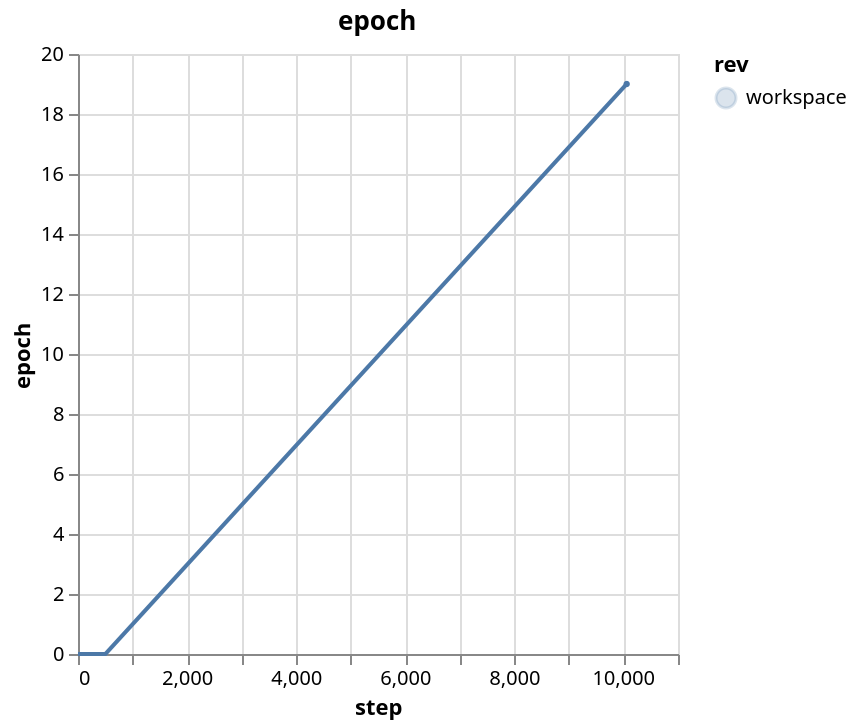 {
  "$schema": "https://vega.github.io/schema/vega-lite/v5.json",
  "data": {
    "values": [
      {
        "step": "502",
        "epoch": "0",
        "rev": "workspace"
      },
      {
        "step": "502",
        "epoch": "0",
        "rev": "workspace"
      },
      {
        "step": "1005",
        "epoch": "1",
        "rev": "workspace"
      },
      {
        "step": "1005",
        "epoch": "1",
        "rev": "workspace"
      },
      {
        "step": "1508",
        "epoch": "2",
        "rev": "workspace"
      },
      {
        "step": "1508",
        "epoch": "2",
        "rev": "workspace"
      },
      {
        "step": "2011",
        "epoch": "3",
        "rev": "workspace"
      },
      {
        "step": "2011",
        "epoch": "3",
        "rev": "workspace"
      },
      {
        "step": "2514",
        "epoch": "4",
        "rev": "workspace"
      },
      {
        "step": "2514",
        "epoch": "4",
        "rev": "workspace"
      },
      {
        "step": "3017",
        "epoch": "5",
        "rev": "workspace"
      },
      {
        "step": "3017",
        "epoch": "5",
        "rev": "workspace"
      },
      {
        "step": "3520",
        "epoch": "6",
        "rev": "workspace"
      },
      {
        "step": "3520",
        "epoch": "6",
        "rev": "workspace"
      },
      {
        "step": "4023",
        "epoch": "7",
        "rev": "workspace"
      },
      {
        "step": "4023",
        "epoch": "7",
        "rev": "workspace"
      },
      {
        "step": "4526",
        "epoch": "8",
        "rev": "workspace"
      },
      {
        "step": "4526",
        "epoch": "8",
        "rev": "workspace"
      },
      {
        "step": "5029",
        "epoch": "9",
        "rev": "workspace"
      },
      {
        "step": "5029",
        "epoch": "9",
        "rev": "workspace"
      },
      {
        "step": "5532",
        "epoch": "10",
        "rev": "workspace"
      },
      {
        "step": "5532",
        "epoch": "10",
        "rev": "workspace"
      },
      {
        "step": "6035",
        "epoch": "11",
        "rev": "workspace"
      },
      {
        "step": "6035",
        "epoch": "11",
        "rev": "workspace"
      },
      {
        "step": "6538",
        "epoch": "12",
        "rev": "workspace"
      },
      {
        "step": "6538",
        "epoch": "12",
        "rev": "workspace"
      },
      {
        "step": "7041",
        "epoch": "13",
        "rev": "workspace"
      },
      {
        "step": "7041",
        "epoch": "13",
        "rev": "workspace"
      },
      {
        "step": "7544",
        "epoch": "14",
        "rev": "workspace"
      },
      {
        "step": "7544",
        "epoch": "14",
        "rev": "workspace"
      },
      {
        "step": "8047",
        "epoch": "15",
        "rev": "workspace"
      },
      {
        "step": "8047",
        "epoch": "15",
        "rev": "workspace"
      },
      {
        "step": "8550",
        "epoch": "16",
        "rev": "workspace"
      },
      {
        "step": "8550",
        "epoch": "16",
        "rev": "workspace"
      },
      {
        "step": "9053",
        "epoch": "17",
        "rev": "workspace"
      },
      {
        "step": "9053",
        "epoch": "17",
        "rev": "workspace"
      },
      {
        "step": "9556",
        "epoch": "18",
        "rev": "workspace"
      },
      {
        "step": "9556",
        "epoch": "18",
        "rev": "workspace"
      },
      {
        "step": "10059",
        "epoch": "19",
        "rev": "workspace"
      },
      {
        "step": "10059",
        "epoch": "19",
        "rev": "workspace"
      },
      {
        "step": "0",
        "epoch": "0",
        "rev": "workspace"
      }
    ]
  },
  "title": "epoch",
  "width": 300,
  "height": 300,
  "params": [
    {
      "name": "smooth",
      "value": 0.001,
      "bind": {
        "input": "range",
        "min": 0.001,
        "max": 1,
        "step": 0.001
      }
    }
  ],
  "layer": [
    {
      "mark": "line",
      "encoding": {
        "x": {
          "field": "step",
          "type": "quantitative",
          "title": "step"
        },
        "y": {
          "field": "epoch",
          "type": "quantitative",
          "title": "epoch",
          "scale": {
            "zero": false
          }
        },
        "color": {
          "field": "rev",
          "type": "nominal"
        },
        "tooltip": [
          {
            "field": "step",
            "title": "step",
            "type": "quantitative"
          },
          {
            "field": "epoch",
            "title": "epoch",
            "type": "quantitative"
          }
        ]
      },
      "transform": [
        {
          "loess": "epoch",
          "on": "step",
          "groupby": [
            "rev",
            "filename",
            "field",
            "filename::field"
          ],
          "bandwidth": {
            "signal": "smooth"
          }
        }
      ]
    },
    {
      "mark": {
        "type": "line",
        "opacity": 0.2
      },
      "encoding": {
        "x": {
          "field": "step",
          "type": "quantitative",
          "title": "step"
        },
        "y": {
          "field": "epoch",
          "type": "quantitative",
          "title": "epoch",
          "scale": {
            "zero": false
          }
        },
        "color": {
          "field": "rev",
          "type": "nominal"
        },
        "tooltip": [
          {
            "field": "step",
            "title": "step",
            "type": "quantitative"
          },
          {
            "field": "epoch",
            "title": "epoch",
            "type": "quantitative"
          }
        ]
      }
    },
    {
      "mark": {
        "type": "circle",
        "size": 10,
        "tooltip": {
          "content": "encoding"
        }
      },
      "encoding": {
        "x": {
          "aggregate": "max",
          "field": "step",
          "type": "quantitative",
          "title": "step"
        },
        "y": {
          "aggregate": {
            "argmax": "step"
          },
          "field": "epoch",
          "type": "quantitative",
          "title": "epoch",
          "scale": {
            "zero": false
          }
        },
        "color": {
          "field": "rev",
          "type": "nominal"
        }
      }
    }
  ]
}